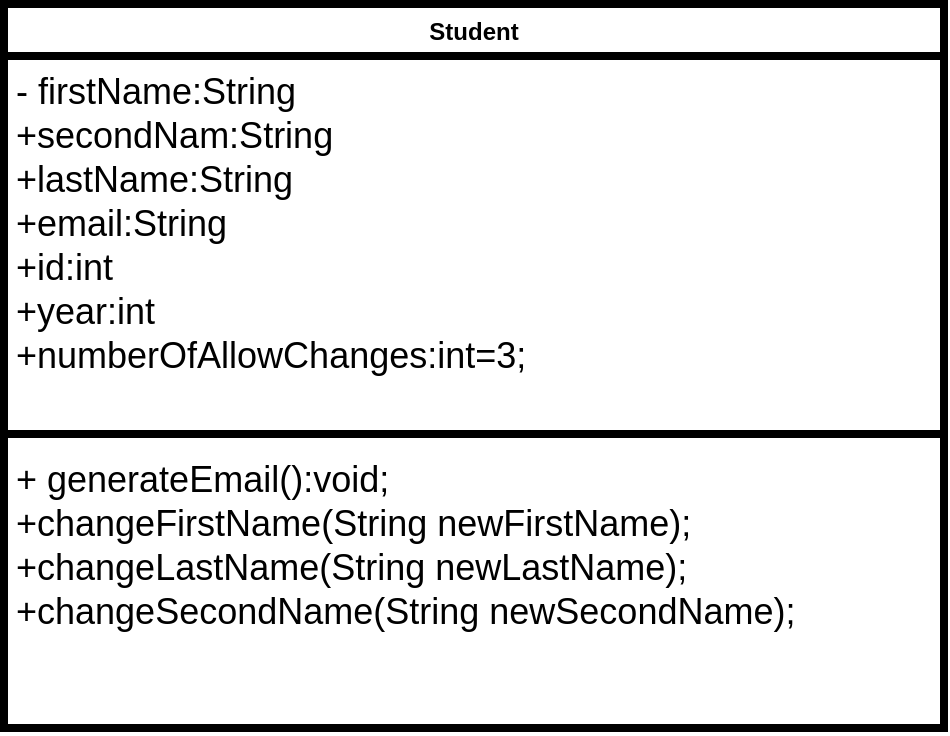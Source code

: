 <mxfile>
    <diagram id="L54uLWEAQPXEzWCLXNP-" name="Page-1">
        <mxGraphModel dx="497" dy="475" grid="1" gridSize="10" guides="1" tooltips="1" connect="1" arrows="1" fold="1" page="1" pageScale="1" pageWidth="850" pageHeight="1100" math="0" shadow="0">
            <root>
                <mxCell id="0"/>
                <mxCell id="1" parent="0"/>
                <mxCell id="13" value="Student" style="swimlane;fontStyle=1;align=center;verticalAlign=top;childLayout=stackLayout;horizontal=1;startSize=26;horizontalStack=0;resizeParent=1;resizeParentMax=0;resizeLast=0;collapsible=1;marginBottom=0;strokeWidth=4;" vertex="1" parent="1">
                    <mxGeometry x="120" y="20" width="470" height="362" as="geometry">
                        <mxRectangle x="80" y="60" width="100" height="30" as="alternateBounds"/>
                    </mxGeometry>
                </mxCell>
                <mxCell id="14" value="- firstName:String&#10;+secondNam:String&#10;+lastName:String&#10;+email:String&#10;+id:int&#10;+year:int&#10;+numberOfAllowChanges:int=3;" style="text;strokeColor=none;fillColor=none;align=left;verticalAlign=top;spacingLeft=4;spacingRight=4;overflow=hidden;rotatable=0;points=[[0,0.5],[1,0.5]];portConstraint=eastwest;strokeWidth=4;fontSize=18;" vertex="1" parent="13">
                    <mxGeometry y="26" width="470" height="184" as="geometry"/>
                </mxCell>
                <mxCell id="15" value="" style="line;strokeWidth=4;fillColor=none;align=left;verticalAlign=middle;spacingTop=-1;spacingLeft=3;spacingRight=3;rotatable=0;labelPosition=right;points=[];portConstraint=eastwest;strokeColor=inherit;" vertex="1" parent="13">
                    <mxGeometry y="210" width="470" height="10" as="geometry"/>
                </mxCell>
                <mxCell id="16" value="+ generateEmail():void;&#10;+changeFirstName(String newFirstName);&#10;+changeLastName(String newLastName);&#10;+changeSecondName(String newSecondName);" style="text;strokeColor=none;fillColor=none;align=left;verticalAlign=top;spacingLeft=4;spacingRight=4;overflow=hidden;rotatable=0;points=[[0,0.5],[1,0.5]];portConstraint=eastwest;strokeWidth=4;fontSize=18;" vertex="1" parent="13">
                    <mxGeometry y="220" width="470" height="142" as="geometry"/>
                </mxCell>
            </root>
        </mxGraphModel>
    </diagram>
</mxfile>